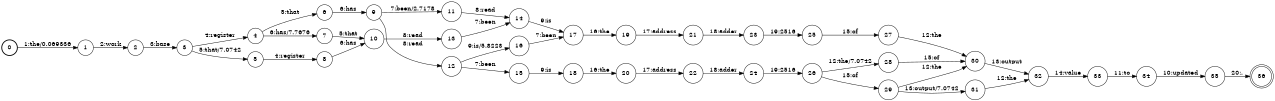 digraph FST {
rankdir = LR;
size = "8.5,11";
label = "";
center = 1;
orientation = Portrait;
ranksep = "0.4";
nodesep = "0.25";
0 [label = "0", shape = circle, style = bold, fontsize = 14]
	0 -> 1 [label = "1:the/0.069336", fontsize = 14];
1 [label = "1", shape = circle, style = solid, fontsize = 14]
	1 -> 2 [label = "2:work", fontsize = 14];
2 [label = "2", shape = circle, style = solid, fontsize = 14]
	2 -> 3 [label = "3:base", fontsize = 14];
3 [label = "3", shape = circle, style = solid, fontsize = 14]
	3 -> 4 [label = "4:register", fontsize = 14];
	3 -> 5 [label = "5:that/7.0742", fontsize = 14];
4 [label = "4", shape = circle, style = solid, fontsize = 14]
	4 -> 6 [label = "5:that", fontsize = 14];
	4 -> 7 [label = "6:has/7.7676", fontsize = 14];
5 [label = "5", shape = circle, style = solid, fontsize = 14]
	5 -> 8 [label = "4:register", fontsize = 14];
6 [label = "6", shape = circle, style = solid, fontsize = 14]
	6 -> 9 [label = "6:has", fontsize = 14];
7 [label = "7", shape = circle, style = solid, fontsize = 14]
	7 -> 10 [label = "5:that", fontsize = 14];
8 [label = "8", shape = circle, style = solid, fontsize = 14]
	8 -> 10 [label = "6:has", fontsize = 14];
9 [label = "9", shape = circle, style = solid, fontsize = 14]
	9 -> 11 [label = "7:been/2.7178", fontsize = 14];
	9 -> 12 [label = "8:read", fontsize = 14];
10 [label = "10", shape = circle, style = solid, fontsize = 14]
	10 -> 13 [label = "8:read", fontsize = 14];
11 [label = "11", shape = circle, style = solid, fontsize = 14]
	11 -> 14 [label = "8:read", fontsize = 14];
12 [label = "12", shape = circle, style = solid, fontsize = 14]
	12 -> 15 [label = "7:been", fontsize = 14];
	12 -> 16 [label = "9:is/5.8223", fontsize = 14];
13 [label = "13", shape = circle, style = solid, fontsize = 14]
	13 -> 14 [label = "7:been", fontsize = 14];
14 [label = "14", shape = circle, style = solid, fontsize = 14]
	14 -> 17 [label = "9:is", fontsize = 14];
15 [label = "15", shape = circle, style = solid, fontsize = 14]
	15 -> 18 [label = "9:is", fontsize = 14];
16 [label = "16", shape = circle, style = solid, fontsize = 14]
	16 -> 17 [label = "7:been", fontsize = 14];
17 [label = "17", shape = circle, style = solid, fontsize = 14]
	17 -> 19 [label = "16:the", fontsize = 14];
18 [label = "18", shape = circle, style = solid, fontsize = 14]
	18 -> 20 [label = "16:the", fontsize = 14];
19 [label = "19", shape = circle, style = solid, fontsize = 14]
	19 -> 21 [label = "17:address", fontsize = 14];
20 [label = "20", shape = circle, style = solid, fontsize = 14]
	20 -> 22 [label = "17:address", fontsize = 14];
21 [label = "21", shape = circle, style = solid, fontsize = 14]
	21 -> 23 [label = "18:adder", fontsize = 14];
22 [label = "22", shape = circle, style = solid, fontsize = 14]
	22 -> 24 [label = "18:adder", fontsize = 14];
23 [label = "23", shape = circle, style = solid, fontsize = 14]
	23 -> 25 [label = "19:2516", fontsize = 14];
24 [label = "24", shape = circle, style = solid, fontsize = 14]
	24 -> 26 [label = "19:2516", fontsize = 14];
25 [label = "25", shape = circle, style = solid, fontsize = 14]
	25 -> 27 [label = "15:of", fontsize = 14];
26 [label = "26", shape = circle, style = solid, fontsize = 14]
	26 -> 28 [label = "12:the/7.0742", fontsize = 14];
	26 -> 29 [label = "15:of", fontsize = 14];
27 [label = "27", shape = circle, style = solid, fontsize = 14]
	27 -> 30 [label = "12:the", fontsize = 14];
28 [label = "28", shape = circle, style = solid, fontsize = 14]
	28 -> 30 [label = "15:of", fontsize = 14];
29 [label = "29", shape = circle, style = solid, fontsize = 14]
	29 -> 30 [label = "12:the", fontsize = 14];
	29 -> 31 [label = "13:output/7.0742", fontsize = 14];
30 [label = "30", shape = circle, style = solid, fontsize = 14]
	30 -> 32 [label = "13:output", fontsize = 14];
31 [label = "31", shape = circle, style = solid, fontsize = 14]
	31 -> 32 [label = "12:the", fontsize = 14];
32 [label = "32", shape = circle, style = solid, fontsize = 14]
	32 -> 33 [label = "14:value", fontsize = 14];
33 [label = "33", shape = circle, style = solid, fontsize = 14]
	33 -> 34 [label = "11:to", fontsize = 14];
34 [label = "34", shape = circle, style = solid, fontsize = 14]
	34 -> 35 [label = "10:updated", fontsize = 14];
35 [label = "35", shape = circle, style = solid, fontsize = 14]
	35 -> 36 [label = "20:.", fontsize = 14];
36 [label = "36", shape = doublecircle, style = solid, fontsize = 14]
}
